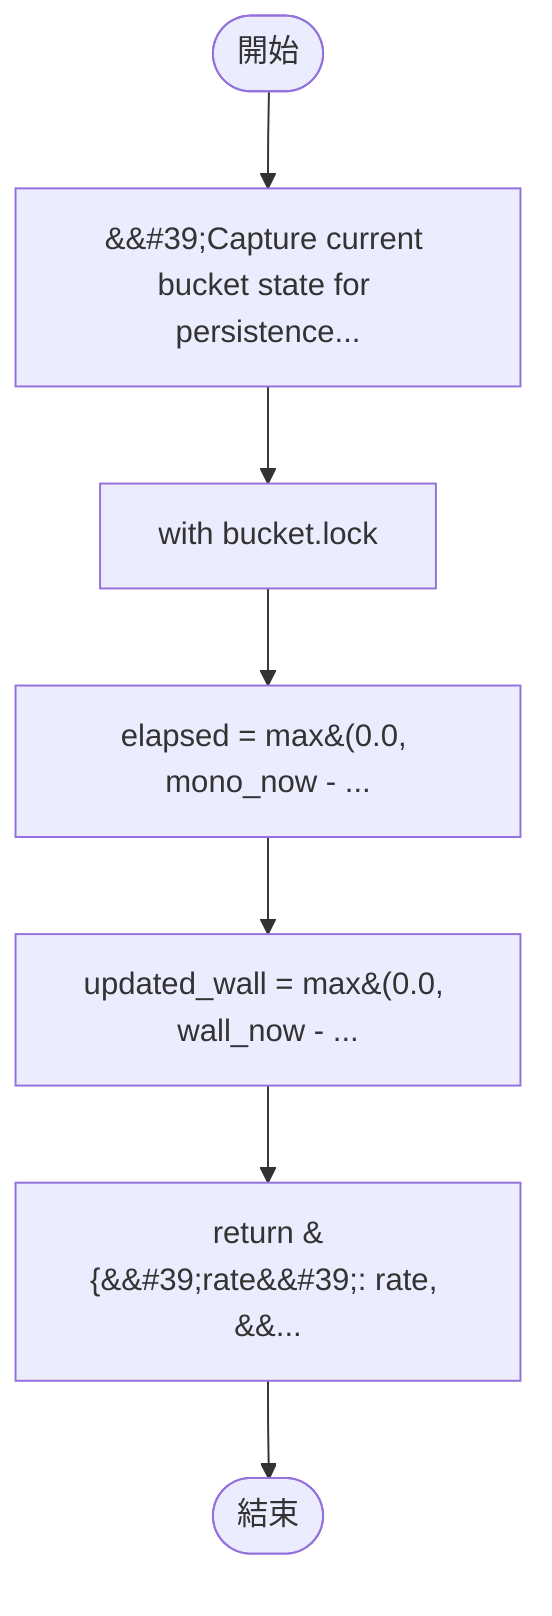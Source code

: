 flowchart TB
    n1([開始])
    n2([結束])
    n3[&amp;&#35;39;Capture current bucket state for persistence...]
    n4[with bucket.lock]
    n5[elapsed = max&#40;0.0, mono_now - ...]
    n6[updated_wall = max&#40;0.0, wall_now - ...]
    n7[return &#123;&amp;&#35;39;rate&amp;&#35;39;: rate, &amp;&...]
    n1 --> n3
    n3 --> n4
    n4 --> n5
    n5 --> n6
    n6 --> n7
    n7 --> n2